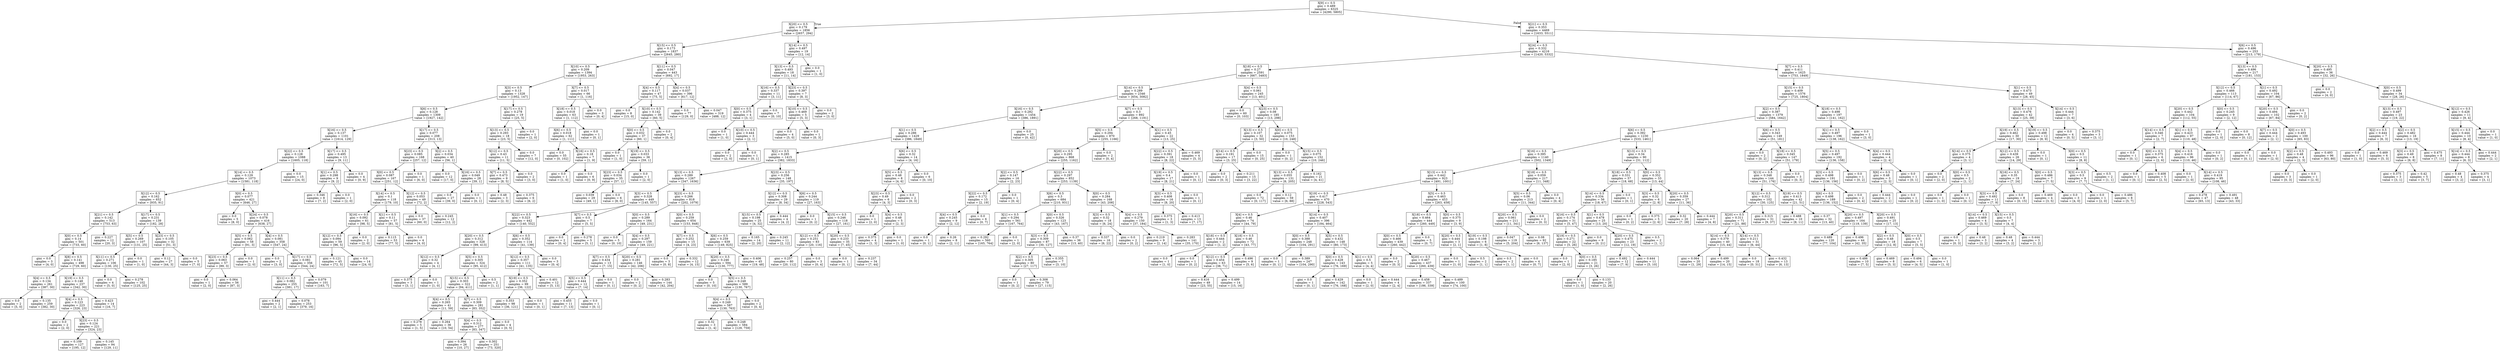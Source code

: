 digraph Tree {
node [shape=box] ;
0 [label="X[9] <= 0.5\ngini = 0.489\nsamples = 6325\nvalue = [4290, 5805]"] ;
1 [label="X[20] <= 0.5\ngini = 0.179\nsamples = 1856\nvalue = [2657, 294]"] ;
0 -> 1 [labeldistance=2.5, labelangle=45, headlabel="True"] ;
2 [label="X[15] <= 0.5\ngini = 0.173\nsamples = 1837\nvalue = [2645, 280]"] ;
1 -> 2 ;
3 [label="X[10] <= 0.5\ngini = 0.209\nsamples = 1394\nvalue = [1953, 263]"] ;
2 -> 3 ;
4 [label="X[3] <= 0.5\ngini = 0.13\nsamples = 1328\nvalue = [1952, 147]"] ;
3 -> 4 ;
5 [label="X[6] <= 0.5\ngini = 0.128\nsamples = 1309\nvalue = [1927, 142]"] ;
4 -> 5 ;
6 [label="X[16] <= 0.5\ngini = 0.137\nsamples = 1101\nvalue = [1614, 129]"] ;
5 -> 6 ;
7 [label="X[22] <= 0.5\ngini = 0.128\nsamples = 1088\nvalue = [1605, 118]"] ;
6 -> 7 ;
8 [label="X[14] <= 0.5\ngini = 0.129\nsamples = 1073\nvalue = [1581, 118]"] ;
7 -> 8 ;
9 [label="X[12] <= 0.5\ngini = 0.162\nsamples = 652\nvalue = [935, 91]"] ;
8 -> 9 ;
10 [label="X[21] <= 0.5\ngini = 0.142\nsamples = 513\nvalue = [753, 63]"] ;
9 -> 10 ;
11 [label="X[0] <= 0.5\ngini = 0.14\nsamples = 501\nvalue = [733, 60]"] ;
10 -> 11 ;
12 [label="gini = 0.0\nsamples = 3\nvalue = [4, 0]"] ;
11 -> 12 ;
13 [label="X[8] <= 0.5\ngini = 0.141\nsamples = 498\nvalue = [729, 60]"] ;
11 -> 13 ;
14 [label="X[4] <= 0.5\ngini = 0.134\nsamples = 261\nvalue = [387, 30]"] ;
13 -> 14 ;
15 [label="gini = 0.0\nsamples = 2\nvalue = [5, 0]"] ;
14 -> 15 ;
16 [label="gini = 0.135\nsamples = 259\nvalue = [382, 30]"] ;
14 -> 16 ;
17 [label="X[19] <= 0.5\ngini = 0.148\nsamples = 237\nvalue = [342, 30]"] ;
13 -> 17 ;
18 [label="X[4] <= 0.5\ngini = 0.123\nsamples = 223\nvalue = [326, 23]"] ;
17 -> 18 ;
19 [label="gini = 0.0\nsamples = 2\nvalue = [2, 0]"] ;
18 -> 19 ;
20 [label="X[23] <= 0.5\ngini = 0.124\nsamples = 221\nvalue = [324, 23]"] ;
18 -> 20 ;
21 [label="gini = 0.109\nsamples = 127\nvalue = [195, 12]"] ;
20 -> 21 ;
22 [label="gini = 0.145\nsamples = 94\nvalue = [129, 11]"] ;
20 -> 22 ;
23 [label="gini = 0.423\nsamples = 14\nvalue = [16, 7]"] ;
17 -> 23 ;
24 [label="gini = 0.227\nsamples = 12\nvalue = [20, 3]"] ;
10 -> 24 ;
25 [label="X[17] <= 0.5\ngini = 0.231\nsamples = 139\nvalue = [182, 28]"] ;
9 -> 25 ;
26 [label="X[5] <= 0.5\ngini = 0.269\nsamples = 107\nvalue = [131, 25]"] ;
25 -> 26 ;
27 [label="X[11] <= 0.5\ngini = 0.271\nsamples = 106\nvalue = [130, 25]"] ;
26 -> 27 ;
28 [label="gini = 0.0\nsamples = 4\nvalue = [5, 0]"] ;
27 -> 28 ;
29 [label="gini = 0.278\nsamples = 102\nvalue = [125, 25]"] ;
27 -> 29 ;
30 [label="gini = 0.0\nsamples = 1\nvalue = [1, 0]"] ;
26 -> 30 ;
31 [label="X[23] <= 0.5\ngini = 0.105\nsamples = 32\nvalue = [51, 3]"] ;
25 -> 31 ;
32 [label="gini = 0.12\nsamples = 27\nvalue = [44, 3]"] ;
31 -> 32 ;
33 [label="gini = 0.0\nsamples = 5\nvalue = [7, 0]"] ;
31 -> 33 ;
34 [label="X[0] <= 0.5\ngini = 0.077\nsamples = 421\nvalue = [646, 27]"] ;
8 -> 34 ;
35 [label="gini = 0.0\nsamples = 5\nvalue = [8, 0]"] ;
34 -> 35 ;
36 [label="X[24] <= 0.5\ngini = 0.078\nsamples = 416\nvalue = [638, 27]"] ;
34 -> 36 ;
37 [label="X[5] <= 0.5\ngini = 0.062\nsamples = 58\nvalue = [91, 3]"] ;
36 -> 37 ;
38 [label="X[23] <= 0.5\ngini = 0.063\nsamples = 57\nvalue = [89, 3]"] ;
37 -> 38 ;
39 [label="gini = 0.0\nsamples = 1\nvalue = [2, 0]"] ;
38 -> 39 ;
40 [label="gini = 0.064\nsamples = 56\nvalue = [87, 3]"] ;
38 -> 40 ;
41 [label="gini = 0.0\nsamples = 1\nvalue = [2, 0]"] ;
37 -> 41 ;
42 [label="X[4] <= 0.5\ngini = 0.081\nsamples = 358\nvalue = [547, 24]"] ;
36 -> 42 ;
43 [label="gini = 0.0\nsamples = 2\nvalue = [3, 0]"] ;
42 -> 43 ;
44 [label="X[17] <= 0.5\ngini = 0.081\nsamples = 356\nvalue = [544, 24]"] ;
42 -> 44 ;
45 [label="X[11] <= 0.5\ngini = 0.082\nsamples = 255\nvalue = [381, 17]"] ;
44 -> 45 ;
46 [label="gini = 0.444\nsamples = 2\nvalue = [2, 1]"] ;
45 -> 46 ;
47 [label="gini = 0.078\nsamples = 253\nvalue = [379, 16]"] ;
45 -> 47 ;
48 [label="gini = 0.079\nsamples = 101\nvalue = [163, 7]"] ;
44 -> 48 ;
49 [label="gini = 0.0\nsamples = 15\nvalue = [24, 0]"] ;
7 -> 49 ;
50 [label="X[17] <= 0.5\ngini = 0.495\nsamples = 13\nvalue = [9, 11]"] ;
6 -> 50 ;
51 [label="X[1] <= 0.5\ngini = 0.298\nsamples = 9\nvalue = [9, 2]"] ;
50 -> 51 ;
52 [label="gini = 0.346\nsamples = 8\nvalue = [7, 2]"] ;
51 -> 52 ;
53 [label="gini = 0.0\nsamples = 1\nvalue = [2, 0]"] ;
51 -> 53 ;
54 [label="gini = 0.0\nsamples = 4\nvalue = [0, 9]"] ;
50 -> 54 ;
55 [label="X[17] <= 0.5\ngini = 0.077\nsamples = 208\nvalue = [313, 13]"] ;
5 -> 55 ;
56 [label="X[23] <= 0.5\ngini = 0.085\nsamples = 168\nvalue = [257, 12]"] ;
55 -> 56 ;
57 [label="X[0] <= 0.5\ngini = 0.087\nsamples = 167\nvalue = [251, 12]"] ;
56 -> 57 ;
58 [label="X[14] <= 0.5\ngini = 0.1\nsamples = 118\nvalue = [179, 10]"] ;
57 -> 58 ;
59 [label="X[16] <= 0.5\ngini = 0.092\nsamples = 61\nvalue = [98, 5]"] ;
58 -> 59 ;
60 [label="X[12] <= 0.5\ngini = 0.094\nsamples = 59\nvalue = [96, 5]"] ;
59 -> 60 ;
61 [label="gini = 0.121\nsamples = 45\nvalue = [72, 5]"] ;
60 -> 61 ;
62 [label="gini = 0.0\nsamples = 14\nvalue = [24, 0]"] ;
60 -> 62 ;
63 [label="gini = 0.0\nsamples = 2\nvalue = [2, 0]"] ;
59 -> 63 ;
64 [label="X[1] <= 0.5\ngini = 0.11\nsamples = 57\nvalue = [81, 5]"] ;
58 -> 64 ;
65 [label="gini = 0.115\nsamples = 53\nvalue = [77, 5]"] ;
64 -> 65 ;
66 [label="gini = 0.0\nsamples = 4\nvalue = [4, 0]"] ;
64 -> 66 ;
67 [label="X[12] <= 0.5\ngini = 0.053\nsamples = 49\nvalue = [72, 2]"] ;
57 -> 67 ;
68 [label="gini = 0.0\nsamples = 37\nvalue = [60, 0]"] ;
67 -> 68 ;
69 [label="gini = 0.245\nsamples = 12\nvalue = [12, 2]"] ;
67 -> 69 ;
70 [label="gini = 0.0\nsamples = 1\nvalue = [6, 0]"] ;
56 -> 70 ;
71 [label="X[2] <= 0.5\ngini = 0.034\nsamples = 40\nvalue = [56, 1]"] ;
55 -> 71 ;
72 [label="gini = 0.0\nsamples = 12\nvalue = [17, 0]"] ;
71 -> 72 ;
73 [label="X[16] <= 0.5\ngini = 0.049\nsamples = 28\nvalue = [39, 1]"] ;
71 -> 73 ;
74 [label="gini = 0.0\nsamples = 27\nvalue = [39, 0]"] ;
73 -> 74 ;
75 [label="gini = 0.0\nsamples = 1\nvalue = [0, 1]"] ;
73 -> 75 ;
76 [label="X[17] <= 0.5\ngini = 0.278\nsamples = 19\nvalue = [25, 5]"] ;
4 -> 76 ;
77 [label="X[13] <= 0.5\ngini = 0.293\nsamples = 18\nvalue = [23, 5]"] ;
76 -> 77 ;
78 [label="X[12] <= 0.5\ngini = 0.43\nsamples = 11\nvalue = [11, 5]"] ;
77 -> 78 ;
79 [label="X[7] <= 0.5\ngini = 0.473\nsamples = 9\nvalue = [8, 5]"] ;
78 -> 79 ;
80 [label="gini = 0.48\nsamples = 3\nvalue = [2, 3]"] ;
79 -> 80 ;
81 [label="gini = 0.375\nsamples = 6\nvalue = [6, 2]"] ;
79 -> 81 ;
82 [label="gini = 0.0\nsamples = 2\nvalue = [3, 0]"] ;
78 -> 82 ;
83 [label="gini = 0.0\nsamples = 7\nvalue = [12, 0]"] ;
77 -> 83 ;
84 [label="gini = 0.0\nsamples = 1\nvalue = [2, 0]"] ;
76 -> 84 ;
85 [label="X[7] <= 0.5\ngini = 0.017\nsamples = 66\nvalue = [1, 116]"] ;
3 -> 85 ;
86 [label="X[18] <= 0.5\ngini = 0.018\nsamples = 63\nvalue = [1, 112]"] ;
85 -> 86 ;
87 [label="X[6] <= 0.5\ngini = 0.018\nsamples = 62\nvalue = [1, 111]"] ;
86 -> 87 ;
88 [label="gini = 0.0\nsamples = 55\nvalue = [0, 102]"] ;
87 -> 88 ;
89 [label="X[16] <= 0.5\ngini = 0.18\nsamples = 7\nvalue = [1, 9]"] ;
87 -> 89 ;
90 [label="gini = 0.0\nsamples = 1\nvalue = [1, 0]"] ;
89 -> 90 ;
91 [label="gini = 0.0\nsamples = 6\nvalue = [0, 9]"] ;
89 -> 91 ;
92 [label="gini = 0.0\nsamples = 1\nvalue = [0, 1]"] ;
86 -> 92 ;
93 [label="gini = 0.0\nsamples = 3\nvalue = [0, 4]"] ;
85 -> 93 ;
94 [label="X[11] <= 0.5\ngini = 0.047\nsamples = 443\nvalue = [692, 17]"] ;
2 -> 94 ;
95 [label="X[4] <= 0.5\ngini = 0.117\nsamples = 47\nvalue = [75, 5]"] ;
94 -> 95 ;
96 [label="gini = 0.0\nsamples = 8\nvalue = [15, 0]"] ;
95 -> 96 ;
97 [label="X[10] <= 0.5\ngini = 0.142\nsamples = 39\nvalue = [60, 5]"] ;
95 -> 97 ;
98 [label="X[0] <= 0.5\ngini = 0.032\nsamples = 37\nvalue = [60, 1]"] ;
97 -> 98 ;
99 [label="gini = 0.0\nsamples = 1\nvalue = [1, 0]"] ;
98 -> 99 ;
100 [label="X[19] <= 0.5\ngini = 0.033\nsamples = 36\nvalue = [59, 1]"] ;
98 -> 100 ;
101 [label="X[23] <= 0.5\ngini = 0.034\nsamples = 35\nvalue = [57, 1]"] ;
100 -> 101 ;
102 [label="gini = 0.039\nsamples = 29\nvalue = [49, 1]"] ;
101 -> 102 ;
103 [label="gini = 0.0\nsamples = 6\nvalue = [8, 0]"] ;
101 -> 103 ;
104 [label="gini = 0.0\nsamples = 1\nvalue = [2, 0]"] ;
100 -> 104 ;
105 [label="gini = 0.0\nsamples = 2\nvalue = [0, 4]"] ;
97 -> 105 ;
106 [label="X[4] <= 0.5\ngini = 0.037\nsamples = 396\nvalue = [617, 12]"] ;
94 -> 106 ;
107 [label="gini = 0.0\nsamples = 77\nvalue = [129, 0]"] ;
106 -> 107 ;
108 [label="gini = 0.047\nsamples = 319\nvalue = [488, 12]"] ;
106 -> 108 ;
109 [label="X[14] <= 0.5\ngini = 0.497\nsamples = 19\nvalue = [12, 14]"] ;
1 -> 109 ;
110 [label="X[13] <= 0.5\ngini = 0.493\nsamples = 18\nvalue = [11, 14]"] ;
109 -> 110 ;
111 [label="X[16] <= 0.5\ngini = 0.337\nsamples = 11\nvalue = [3, 11]"] ;
110 -> 111 ;
112 [label="X[0] <= 0.5\ngini = 0.375\nsamples = 4\nvalue = [3, 1]"] ;
111 -> 112 ;
113 [label="gini = 0.0\nsamples = 1\nvalue = [1, 0]"] ;
112 -> 113 ;
114 [label="X[10] <= 0.5\ngini = 0.444\nsamples = 3\nvalue = [2, 1]"] ;
112 -> 114 ;
115 [label="gini = 0.0\nsamples = 2\nvalue = [2, 0]"] ;
114 -> 115 ;
116 [label="gini = 0.0\nsamples = 1\nvalue = [0, 1]"] ;
114 -> 116 ;
117 [label="gini = 0.0\nsamples = 7\nvalue = [0, 10]"] ;
111 -> 117 ;
118 [label="X[23] <= 0.5\ngini = 0.397\nsamples = 7\nvalue = [8, 3]"] ;
110 -> 118 ;
119 [label="X[10] <= 0.5\ngini = 0.469\nsamples = 5\nvalue = [5, 3]"] ;
118 -> 119 ;
120 [label="gini = 0.0\nsamples = 4\nvalue = [5, 0]"] ;
119 -> 120 ;
121 [label="gini = 0.0\nsamples = 1\nvalue = [0, 3]"] ;
119 -> 121 ;
122 [label="gini = 0.0\nsamples = 2\nvalue = [3, 0]"] ;
118 -> 122 ;
123 [label="gini = 0.0\nsamples = 1\nvalue = [1, 0]"] ;
109 -> 123 ;
124 [label="X[21] <= 0.5\ngini = 0.353\nsamples = 4469\nvalue = [1633, 5511]"] ;
0 -> 124 [labeldistance=2.5, labelangle=-45, headlabel="False"] ;
125 [label="X[24] <= 0.5\ngini = 0.332\nsamples = 4216\nvalue = [1420, 5332]"] ;
124 -> 125 ;
126 [label="X[18] <= 0.5\ngini = 0.27\nsamples = 2591\nvalue = [667, 3483]"] ;
125 -> 126 ;
127 [label="X[14] <= 0.5\ngini = 0.289\nsamples = 2346\nvalue = [654, 3082]"] ;
126 -> 127 ;
128 [label="X[16] <= 0.5\ngini = 0.282\nsamples = 1454\nvalue = [386, 1891]"] ;
127 -> 128 ;
129 [label="X[1] <= 0.5\ngini = 0.286\nsamples = 1429\nvalue = [386, 1849]"] ;
128 -> 129 ;
130 [label="X[2] <= 0.5\ngini = 0.285\nsamples = 1415\nvalue = [382, 1833]"] ;
129 -> 130 ;
131 [label="X[13] <= 0.5\ngini = 0.289\nsamples = 1267\nvalue = [347, 1636]"] ;
130 -> 131 ;
132 [label="X[3] <= 0.5\ngini = 0.328\nsamples = 449\nvalue = [145, 557]"] ;
131 -> 132 ;
133 [label="X[22] <= 0.5\ngini = 0.323\nsamples = 442\nvalue = [140, 552]"] ;
132 -> 133 ;
134 [label="X[20] <= 0.5\ngini = 0.312\nsamples = 328\nvalue = [99, 413]"] ;
133 -> 134 ;
135 [label="X[12] <= 0.5\ngini = 0.32\nsamples = 4\nvalue = [4, 1]"] ;
134 -> 135 ;
136 [label="gini = 0.375\nsamples = 3\nvalue = [3, 1]"] ;
135 -> 136 ;
137 [label="gini = 0.0\nsamples = 1\nvalue = [1, 0]"] ;
135 -> 137 ;
138 [label="X[5] <= 0.5\ngini = 0.305\nsamples = 324\nvalue = [95, 412]"] ;
134 -> 138 ;
139 [label="X[15] <= 0.5\ngini = 0.303\nsamples = 322\nvalue = [94, 411]"] ;
138 -> 139 ;
140 [label="X[4] <= 0.5\ngini = 0.265\nsamples = 41\nvalue = [11, 59]"] ;
139 -> 140 ;
141 [label="gini = 0.278\nsamples = 5\nvalue = [1, 5]"] ;
140 -> 141 ;
142 [label="gini = 0.264\nsamples = 36\nvalue = [10, 54]"] ;
140 -> 142 ;
143 [label="X[7] <= 0.5\ngini = 0.309\nsamples = 281\nvalue = [83, 352]"] ;
139 -> 143 ;
144 [label="X[4] <= 0.5\ngini = 0.312\nsamples = 277\nvalue = [83, 347]"] ;
143 -> 144 ;
145 [label="gini = 0.394\nsamples = 26\nvalue = [10, 27]"] ;
144 -> 145 ;
146 [label="gini = 0.302\nsamples = 251\nvalue = [73, 320]"] ;
144 -> 146 ;
147 [label="gini = 0.0\nsamples = 4\nvalue = [0, 5]"] ;
143 -> 147 ;
148 [label="gini = 0.5\nsamples = 2\nvalue = [1, 1]"] ;
138 -> 148 ;
149 [label="X[6] <= 0.5\ngini = 0.352\nsamples = 114\nvalue = [41, 139]"] ;
133 -> 149 ;
150 [label="X[12] <= 0.5\ngini = 0.357\nsamples = 111\nvalue = [41, 135]"] ;
149 -> 150 ;
151 [label="X[19] <= 0.5\ngini = 0.352\nsamples = 99\nvalue = [36, 122]"] ;
150 -> 151 ;
152 [label="gini = 0.353\nsamples = 98\nvalue = [36, 121]"] ;
151 -> 152 ;
153 [label="gini = 0.0\nsamples = 1\nvalue = [0, 1]"] ;
151 -> 153 ;
154 [label="gini = 0.401\nsamples = 12\nvalue = [5, 13]"] ;
150 -> 154 ;
155 [label="gini = 0.0\nsamples = 3\nvalue = [0, 4]"] ;
149 -> 155 ;
156 [label="X[7] <= 0.5\ngini = 0.5\nsamples = 7\nvalue = [5, 5]"] ;
132 -> 156 ;
157 [label="gini = 0.0\nsamples = 2\nvalue = [0, 4]"] ;
156 -> 157 ;
158 [label="gini = 0.278\nsamples = 5\nvalue = [5, 1]"] ;
156 -> 158 ;
159 [label="X[23] <= 0.5\ngini = 0.266\nsamples = 818\nvalue = [202, 1079]"] ;
131 -> 159 ;
160 [label="X[0] <= 0.5\ngini = 0.289\nsamples = 164\nvalue = [49, 231]"] ;
159 -> 160 ;
161 [label="gini = 0.0\nsamples = 5\nvalue = [0, 10]"] ;
160 -> 161 ;
162 [label="X[4] <= 0.5\ngini = 0.297\nsamples = 159\nvalue = [49, 221]"] ;
160 -> 162 ;
163 [label="X[7] <= 0.5\ngini = 0.434\nsamples = 13\nvalue = [7, 15]"] ;
162 -> 163 ;
164 [label="X[5] <= 0.5\ngini = 0.444\nsamples = 12\nvalue = [7, 14]"] ;
163 -> 164 ;
165 [label="gini = 0.455\nsamples = 11\nvalue = [7, 13]"] ;
164 -> 165 ;
166 [label="gini = 0.0\nsamples = 1\nvalue = [0, 1]"] ;
164 -> 166 ;
167 [label="gini = 0.0\nsamples = 1\nvalue = [0, 1]"] ;
163 -> 167 ;
168 [label="X[20] <= 0.5\ngini = 0.281\nsamples = 146\nvalue = [42, 206]"] ;
162 -> 168 ;
169 [label="gini = 0.0\nsamples = 2\nvalue = [0, 2]"] ;
168 -> 169 ;
170 [label="gini = 0.283\nsamples = 144\nvalue = [42, 204]"] ;
168 -> 170 ;
171 [label="X[0] <= 0.5\ngini = 0.259\nsamples = 654\nvalue = [153, 848]"] ;
159 -> 171 ;
172 [label="X[7] <= 0.5\ngini = 0.252\nsamples = 15\nvalue = [4, 23]"] ;
171 -> 172 ;
173 [label="gini = 0.0\nsamples = 3\nvalue = [0, 8]"] ;
172 -> 173 ;
174 [label="gini = 0.332\nsamples = 12\nvalue = [4, 15]"] ;
172 -> 174 ;
175 [label="X[6] <= 0.5\ngini = 0.259\nsamples = 639\nvalue = [149, 825]"] ;
171 -> 175 ;
176 [label="X[20] <= 0.5\ngini = 0.246\nsamples = 594\nvalue = [130, 777]"] ;
175 -> 176 ;
177 [label="gini = 0.0\nsamples = 5\nvalue = [0, 10]"] ;
176 -> 177 ;
178 [label="X[5] <= 0.5\ngini = 0.248\nsamples = 589\nvalue = [130, 767]"] ;
176 -> 178 ;
179 [label="X[4] <= 0.5\ngini = 0.249\nsamples = 587\nvalue = [130, 763]"] ;
178 -> 179 ;
180 [label="gini = 0.32\nsamples = 3\nvalue = [1, 4]"] ;
179 -> 180 ;
181 [label="gini = 0.248\nsamples = 584\nvalue = [129, 759]"] ;
179 -> 181 ;
182 [label="gini = 0.0\nsamples = 2\nvalue = [0, 4]"] ;
178 -> 182 ;
183 [label="gini = 0.406\nsamples = 45\nvalue = [19, 48]"] ;
175 -> 183 ;
184 [label="X[23] <= 0.5\ngini = 0.256\nsamples = 148\nvalue = [35, 197]"] ;
130 -> 184 ;
185 [label="X[12] <= 0.5\ngini = 0.308\nsamples = 29\nvalue = [8, 34]"] ;
184 -> 185 ;
186 [label="X[15] <= 0.5\ngini = 0.198\nsamples = 25\nvalue = [4, 32]"] ;
185 -> 186 ;
187 [label="gini = 0.165\nsamples = 14\nvalue = [2, 20]"] ;
186 -> 187 ;
188 [label="gini = 0.245\nsamples = 11\nvalue = [2, 12]"] ;
186 -> 188 ;
189 [label="gini = 0.444\nsamples = 4\nvalue = [4, 2]"] ;
185 -> 189 ;
190 [label="X[6] <= 0.5\ngini = 0.244\nsamples = 119\nvalue = [27, 163]"] ;
184 -> 190 ;
191 [label="gini = 0.0\nsamples = 1\nvalue = [0, 2]"] ;
190 -> 191 ;
192 [label="X[15] <= 0.5\ngini = 0.246\nsamples = 118\nvalue = [27, 161]"] ;
190 -> 192 ;
193 [label="X[12] <= 0.5\ngini = 0.251\nsamples = 83\nvalue = [20, 116]"] ;
192 -> 193 ;
194 [label="gini = 0.257\nsamples = 80\nvalue = [20, 112]"] ;
193 -> 194 ;
195 [label="gini = 0.0\nsamples = 3\nvalue = [0, 4]"] ;
193 -> 195 ;
196 [label="X[20] <= 0.5\ngini = 0.233\nsamples = 35\nvalue = [7, 45]"] ;
192 -> 196 ;
197 [label="gini = 0.0\nsamples = 1\nvalue = [0, 1]"] ;
196 -> 197 ;
198 [label="gini = 0.237\nsamples = 34\nvalue = [7, 44]"] ;
196 -> 198 ;
199 [label="X[6] <= 0.5\ngini = 0.32\nsamples = 14\nvalue = [4, 16]"] ;
129 -> 199 ;
200 [label="X[5] <= 0.5\ngini = 0.48\nsamples = 8\nvalue = [4, 6]"] ;
199 -> 200 ;
201 [label="X[23] <= 0.5\ngini = 0.49\nsamples = 6\nvalue = [4, 3]"] ;
200 -> 201 ;
202 [label="gini = 0.0\nsamples = 1\nvalue = [2, 0]"] ;
201 -> 202 ;
203 [label="X[4] <= 0.5\ngini = 0.48\nsamples = 5\nvalue = [2, 3]"] ;
201 -> 203 ;
204 [label="gini = 0.375\nsamples = 4\nvalue = [1, 3]"] ;
203 -> 204 ;
205 [label="gini = 0.0\nsamples = 1\nvalue = [1, 0]"] ;
203 -> 205 ;
206 [label="gini = 0.0\nsamples = 2\nvalue = [0, 3]"] ;
200 -> 206 ;
207 [label="gini = 0.0\nsamples = 6\nvalue = [0, 10]"] ;
199 -> 207 ;
208 [label="gini = 0.0\nsamples = 25\nvalue = [0, 42]"] ;
128 -> 208 ;
209 [label="X[7] <= 0.5\ngini = 0.3\nsamples = 892\nvalue = [268, 1191]"] ;
127 -> 209 ;
210 [label="X[5] <= 0.5\ngini = 0.294\nsamples = 870\nvalue = [255, 1166]"] ;
209 -> 210 ;
211 [label="X[20] <= 0.5\ngini = 0.295\nsamples = 868\nvalue = [255, 1162]"] ;
210 -> 211 ;
212 [label="X[2] <= 0.5\ngini = 0.147\nsamples = 16\nvalue = [2, 23]"] ;
211 -> 212 ;
213 [label="X[22] <= 0.5\ngini = 0.172\nsamples = 15\nvalue = [2, 19]"] ;
212 -> 213 ;
214 [label="X[4] <= 0.5\ngini = 0.245\nsamples = 9\nvalue = [2, 12]"] ;
213 -> 214 ;
215 [label="gini = 0.0\nsamples = 1\nvalue = [0, 1]"] ;
214 -> 215 ;
216 [label="gini = 0.26\nsamples = 8\nvalue = [2, 11]"] ;
214 -> 216 ;
217 [label="gini = 0.0\nsamples = 6\nvalue = [0, 7]"] ;
213 -> 217 ;
218 [label="gini = 0.0\nsamples = 1\nvalue = [0, 4]"] ;
212 -> 218 ;
219 [label="X[22] <= 0.5\ngini = 0.297\nsamples = 852\nvalue = [253, 1139]"] ;
211 -> 219 ;
220 [label="X[6] <= 0.5\ngini = 0.3\nsamples = 684\nvalue = [210, 931]"] ;
219 -> 220 ;
221 [label="X[1] <= 0.5\ngini = 0.294\nsamples = 561\nvalue = [167, 764]"] ;
220 -> 221 ;
222 [label="gini = 0.292\nsamples = 560\nvalue = [165, 764]"] ;
221 -> 222 ;
223 [label="gini = 0.0\nsamples = 1\nvalue = [2, 0]"] ;
221 -> 223 ;
224 [label="X[0] <= 0.5\ngini = 0.326\nsamples = 123\nvalue = [43, 167]"] ;
220 -> 224 ;
225 [label="X[3] <= 0.5\ngini = 0.309\nsamples = 87\nvalue = [30, 127]"] ;
224 -> 225 ;
226 [label="X[2] <= 0.5\ngini = 0.305\nsamples = 80\nvalue = [27, 117]"] ;
225 -> 226 ;
227 [label="gini = 0.0\nsamples = 1\nvalue = [0, 2]"] ;
226 -> 227 ;
228 [label="gini = 0.308\nsamples = 79\nvalue = [27, 115]"] ;
226 -> 228 ;
229 [label="gini = 0.355\nsamples = 7\nvalue = [3, 10]"] ;
225 -> 229 ;
230 [label="gini = 0.37\nsamples = 36\nvalue = [13, 40]"] ;
224 -> 230 ;
231 [label="X[0] <= 0.5\ngini = 0.284\nsamples = 168\nvalue = [43, 208]"] ;
219 -> 231 ;
232 [label="X[3] <= 0.5\ngini = 0.32\nsamples = 18\nvalue = [6, 24]"] ;
231 -> 232 ;
233 [label="gini = 0.337\nsamples = 16\nvalue = [6, 22]"] ;
232 -> 233 ;
234 [label="gini = 0.0\nsamples = 2\nvalue = [0, 2]"] ;
232 -> 234 ;
235 [label="X[4] <= 0.5\ngini = 0.279\nsamples = 150\nvalue = [37, 184]"] ;
231 -> 235 ;
236 [label="gini = 0.219\nsamples = 9\nvalue = [2, 14]"] ;
235 -> 236 ;
237 [label="gini = 0.283\nsamples = 141\nvalue = [35, 170]"] ;
235 -> 237 ;
238 [label="gini = 0.0\nsamples = 2\nvalue = [0, 4]"] ;
210 -> 238 ;
239 [label="X[1] <= 0.5\ngini = 0.45\nsamples = 22\nvalue = [13, 25]"] ;
209 -> 239 ;
240 [label="X[22] <= 0.5\ngini = 0.391\nsamples = 18\nvalue = [8, 22]"] ;
239 -> 240 ;
241 [label="X[19] <= 0.5\ngini = 0.4\nsamples = 17\nvalue = [8, 21]"] ;
240 -> 241 ;
242 [label="X[3] <= 0.5\ngini = 0.408\nsamples = 16\nvalue = [8, 20]"] ;
241 -> 242 ;
243 [label="gini = 0.375\nsamples = 3\nvalue = [1, 3]"] ;
242 -> 243 ;
244 [label="gini = 0.413\nsamples = 13\nvalue = [7, 17]"] ;
242 -> 244 ;
245 [label="gini = 0.0\nsamples = 1\nvalue = [0, 1]"] ;
241 -> 245 ;
246 [label="gini = 0.0\nsamples = 1\nvalue = [0, 1]"] ;
240 -> 246 ;
247 [label="gini = 0.469\nsamples = 4\nvalue = [5, 3]"] ;
239 -> 247 ;
248 [label="X[4] <= 0.5\ngini = 0.061\nsamples = 245\nvalue = [13, 401]"] ;
126 -> 248 ;
249 [label="gini = 0.0\nsamples = 60\nvalue = [0, 103]"] ;
248 -> 249 ;
250 [label="X[23] <= 0.5\ngini = 0.08\nsamples = 185\nvalue = [13, 298]"] ;
248 -> 250 ;
251 [label="X[13] <= 0.5\ngini = 0.107\nsamples = 32\nvalue = [3, 50]"] ;
250 -> 251 ;
252 [label="X[14] <= 0.5\ngini = 0.191\nsamples = 17\nvalue = [3, 25]"] ;
251 -> 252 ;
253 [label="gini = 0.0\nsamples = 2\nvalue = [0, 3]"] ;
252 -> 253 ;
254 [label="gini = 0.211\nsamples = 15\nvalue = [3, 22]"] ;
252 -> 254 ;
255 [label="gini = 0.0\nsamples = 15\nvalue = [0, 25]"] ;
251 -> 255 ;
256 [label="X[0] <= 0.5\ngini = 0.075\nsamples = 153\nvalue = [10, 248]"] ;
250 -> 256 ;
257 [label="gini = 0.0\nsamples = 1\nvalue = [0, 2]"] ;
256 -> 257 ;
258 [label="X[15] <= 0.5\ngini = 0.075\nsamples = 152\nvalue = [10, 246]"] ;
256 -> 258 ;
259 [label="X[13] <= 0.5\ngini = 0.055\nsamples = 131\nvalue = [6, 205]"] ;
258 -> 259 ;
260 [label="gini = 0.0\nsamples = 72\nvalue = [0, 117]"] ;
259 -> 260 ;
261 [label="gini = 0.12\nsamples = 59\nvalue = [6, 88]"] ;
259 -> 261 ;
262 [label="gini = 0.162\nsamples = 21\nvalue = [4, 41]"] ;
258 -> 262 ;
263 [label="X[7] <= 0.5\ngini = 0.411\nsamples = 1625\nvalue = [753, 1849]"] ;
125 -> 263 ;
264 [label="X[15] <= 0.5\ngini = 0.409\nsamples = 1576\nvalue = [725, 1804]"] ;
263 -> 264 ;
265 [label="X[2] <= 0.5\ngini = 0.387\nsamples = 1379\nvalue = [584, 1642]"] ;
264 -> 265 ;
266 [label="X[6] <= 0.5\ngini = 0.392\nsamples = 1230\nvalue = [533, 1461]"] ;
265 -> 266 ;
267 [label="X[16] <= 0.5\ngini = 0.395\nsamples = 1140\nvalue = [502, 1349]"] ;
266 -> 267 ;
268 [label="X[13] <= 0.5\ngini = 0.442\nsamples = 923\nvalue = [491, 1001]"] ;
267 -> 268 ;
269 [label="X[19] <= 0.5\ngini = 0.417\nsamples = 470\nvalue = [228, 543]"] ;
268 -> 269 ;
270 [label="X[4] <= 0.5\ngini = 0.46\nsamples = 74\nvalue = [44, 79]"] ;
269 -> 270 ;
271 [label="X[18] <= 0.5\ngini = 0.444\nsamples = 2\nvalue = [1, 2]"] ;
270 -> 271 ;
272 [label="gini = 0.0\nsamples = 1\nvalue = [1, 0]"] ;
271 -> 272 ;
273 [label="gini = 0.0\nsamples = 1\nvalue = [0, 2]"] ;
271 -> 273 ;
274 [label="X[18] <= 0.5\ngini = 0.46\nsamples = 72\nvalue = [43, 77]"] ;
270 -> 274 ;
275 [label="X[12] <= 0.5\ngini = 0.454\nsamples = 63\nvalue = [38, 71]"] ;
274 -> 275 ;
276 [label="gini = 0.416\nsamples = 49\nvalue = [23, 55]"] ;
275 -> 276 ;
277 [label="gini = 0.499\nsamples = 14\nvalue = [15, 16]"] ;
275 -> 277 ;
278 [label="gini = 0.496\nsamples = 9\nvalue = [5, 6]"] ;
274 -> 278 ;
279 [label="X[14] <= 0.5\ngini = 0.407\nsamples = 396\nvalue = [184, 464]"] ;
269 -> 279 ;
280 [label="X[0] <= 0.5\ngini = 0.388\nsamples = 248\nvalue = [104, 291]"] ;
279 -> 280 ;
281 [label="gini = 0.0\nsamples = 1\nvalue = [0, 1]"] ;
280 -> 281 ;
282 [label="gini = 0.389\nsamples = 247\nvalue = [104, 290]"] ;
280 -> 282 ;
283 [label="X[5] <= 0.5\ngini = 0.432\nsamples = 148\nvalue = [80, 173]"] ;
279 -> 283 ;
284 [label="X[0] <= 0.5\ngini = 0.428\nsamples = 143\nvalue = [76, 169]"] ;
283 -> 284 ;
285 [label="gini = 0.0\nsamples = 1\nvalue = [0, 1]"] ;
284 -> 285 ;
286 [label="gini = 0.429\nsamples = 142\nvalue = [76, 168]"] ;
284 -> 286 ;
287 [label="X[1] <= 0.5\ngini = 0.5\nsamples = 5\nvalue = [4, 4]"] ;
283 -> 287 ;
288 [label="gini = 0.0\nsamples = 1\nvalue = [2, 0]"] ;
287 -> 288 ;
289 [label="gini = 0.444\nsamples = 4\nvalue = [2, 4]"] ;
287 -> 289 ;
290 [label="X[5] <= 0.5\ngini = 0.463\nsamples = 453\nvalue = [263, 458]"] ;
268 -> 290 ;
291 [label="X[18] <= 0.5\ngini = 0.464\nsamples = 444\nvalue = [260, 449]"] ;
290 -> 291 ;
292 [label="X[0] <= 0.5\ngini = 0.466\nsamples = 439\nvalue = [260, 442]"] ;
291 -> 292 ;
293 [label="gini = 0.0\nsamples = 2\nvalue = [0, 3]"] ;
292 -> 293 ;
294 [label="X[20] <= 0.5\ngini = 0.467\nsamples = 437\nvalue = [260, 439]"] ;
292 -> 294 ;
295 [label="gini = 0.458\nsamples = 337\nvalue = [186, 339]"] ;
294 -> 295 ;
296 [label="gini = 0.489\nsamples = 100\nvalue = [74, 100]"] ;
294 -> 296 ;
297 [label="gini = 0.0\nsamples = 5\nvalue = [0, 7]"] ;
291 -> 297 ;
298 [label="X[0] <= 0.5\ngini = 0.375\nsamples = 9\nvalue = [3, 9]"] ;
290 -> 298 ;
299 [label="X[20] <= 0.5\ngini = 0.444\nsamples = 3\nvalue = [2, 1]"] ;
298 -> 299 ;
300 [label="gini = 0.0\nsamples = 1\nvalue = [1, 0]"] ;
299 -> 300 ;
301 [label="gini = 0.5\nsamples = 2\nvalue = [1, 1]"] ;
299 -> 301 ;
302 [label="X[19] <= 0.5\ngini = 0.198\nsamples = 6\nvalue = [1, 8]"] ;
298 -> 302 ;
303 [label="gini = 0.5\nsamples = 2\nvalue = [1, 1]"] ;
302 -> 303 ;
304 [label="gini = 0.0\nsamples = 4\nvalue = [0, 7]"] ;
302 -> 304 ;
305 [label="X[18] <= 0.5\ngini = 0.059\nsamples = 217\nvalue = [11, 348]"] ;
267 -> 305 ;
306 [label="X[5] <= 0.5\ngini = 0.06\nsamples = 213\nvalue = [11, 344]"] ;
305 -> 306 ;
307 [label="X[20] <= 0.5\ngini = 0.061\nsamples = 211\nvalue = [11, 341]"] ;
306 -> 307 ;
308 [label="gini = 0.047\nsamples = 119\nvalue = [5, 204]"] ;
307 -> 308 ;
309 [label="gini = 0.08\nsamples = 92\nvalue = [6, 137]"] ;
307 -> 309 ;
310 [label="gini = 0.0\nsamples = 2\nvalue = [0, 3]"] ;
306 -> 310 ;
311 [label="gini = 0.0\nsamples = 4\nvalue = [0, 4]"] ;
305 -> 311 ;
312 [label="X[13] <= 0.5\ngini = 0.34\nsamples = 90\nvalue = [31, 112]"] ;
266 -> 312 ;
313 [label="X[18] <= 0.5\ngini = 0.331\nsamples = 57\nvalue = [18, 68]"] ;
312 -> 313 ;
314 [label="X[14] <= 0.5\ngini = 0.334\nsamples = 56\nvalue = [18, 67]"] ;
313 -> 314 ;
315 [label="X[16] <= 0.5\ngini = 0.174\nsamples = 31\nvalue = [5, 47]"] ;
314 -> 315 ;
316 [label="X[19] <= 0.5\ngini = 0.271\nsamples = 22\nvalue = [5, 26]"] ;
315 -> 316 ;
317 [label="gini = 0.0\nsamples = 1\nvalue = [2, 0]"] ;
316 -> 317 ;
318 [label="X[0] <= 0.5\ngini = 0.185\nsamples = 21\nvalue = [3, 26]"] ;
316 -> 318 ;
319 [label="gini = 0.0\nsamples = 1\nvalue = [1, 0]"] ;
318 -> 319 ;
320 [label="gini = 0.133\nsamples = 20\nvalue = [2, 26]"] ;
318 -> 320 ;
321 [label="gini = 0.0\nsamples = 9\nvalue = [0, 21]"] ;
315 -> 321 ;
322 [label="X[1] <= 0.5\ngini = 0.478\nsamples = 25\nvalue = [13, 20]"] ;
314 -> 322 ;
323 [label="X[20] <= 0.5\ngini = 0.475\nsamples = 23\nvalue = [12, 19]"] ;
322 -> 323 ;
324 [label="gini = 0.492\nsamples = 12\nvalue = [7, 9]"] ;
323 -> 324 ;
325 [label="gini = 0.444\nsamples = 11\nvalue = [5, 10]"] ;
323 -> 325 ;
326 [label="gini = 0.5\nsamples = 2\nvalue = [1, 1]"] ;
322 -> 326 ;
327 [label="gini = 0.0\nsamples = 1\nvalue = [0, 1]"] ;
313 -> 327 ;
328 [label="X[0] <= 0.5\ngini = 0.352\nsamples = 33\nvalue = [13, 44]"] ;
312 -> 328 ;
329 [label="X[3] <= 0.5\ngini = 0.32\nsamples = 6\nvalue = [2, 8]"] ;
328 -> 329 ;
330 [label="gini = 0.0\nsamples = 1\nvalue = [0, 2]"] ;
329 -> 330 ;
331 [label="gini = 0.375\nsamples = 5\nvalue = [2, 6]"] ;
329 -> 331 ;
332 [label="X[20] <= 0.5\ngini = 0.359\nsamples = 27\nvalue = [11, 36]"] ;
328 -> 332 ;
333 [label="gini = 0.32\nsamples = 20\nvalue = [7, 28]"] ;
332 -> 333 ;
334 [label="gini = 0.444\nsamples = 7\nvalue = [4, 8]"] ;
332 -> 334 ;
335 [label="X[6] <= 0.5\ngini = 0.343\nsamples = 149\nvalue = [51, 181]"] ;
265 -> 335 ;
336 [label="gini = 0.0\nsamples = 2\nvalue = [0, 2]"] ;
335 -> 336 ;
337 [label="X[18] <= 0.5\ngini = 0.345\nsamples = 147\nvalue = [51, 179]"] ;
335 -> 337 ;
338 [label="X[13] <= 0.5\ngini = 0.348\nsamples = 144\nvalue = [51, 176]"] ;
337 -> 338 ;
339 [label="X[12] <= 0.5\ngini = 0.312\nsamples = 102\nvalue = [30, 125]"] ;
338 -> 339 ;
340 [label="X[20] <= 0.5\ngini = 0.311\nsamples = 71\nvalue = [21, 88]"] ;
339 -> 340 ;
341 [label="X[14] <= 0.5\ngini = 0.379\nsamples = 40\nvalue = [15, 44]"] ;
340 -> 341 ;
342 [label="gini = 0.064\nsamples = 20\nvalue = [1, 29]"] ;
341 -> 342 ;
343 [label="gini = 0.499\nsamples = 20\nvalue = [14, 15]"] ;
341 -> 343 ;
344 [label="X[14] <= 0.5\ngini = 0.211\nsamples = 31\nvalue = [6, 44]"] ;
340 -> 344 ;
345 [label="gini = 0.0\nsamples = 18\nvalue = [0, 31]"] ;
344 -> 345 ;
346 [label="gini = 0.432\nsamples = 13\nvalue = [6, 13]"] ;
344 -> 346 ;
347 [label="gini = 0.315\nsamples = 31\nvalue = [9, 37]"] ;
339 -> 347 ;
348 [label="X[19] <= 0.5\ngini = 0.413\nsamples = 42\nvalue = [21, 51]"] ;
338 -> 348 ;
349 [label="gini = 0.488\nsamples = 10\nvalue = [8, 11]"] ;
348 -> 349 ;
350 [label="gini = 0.37\nsamples = 32\nvalue = [13, 40]"] ;
348 -> 350 ;
351 [label="gini = 0.0\nsamples = 3\nvalue = [0, 3]"] ;
337 -> 351 ;
352 [label="X[18] <= 0.5\ngini = 0.498\nsamples = 197\nvalue = [141, 162]"] ;
264 -> 352 ;
353 [label="X[1] <= 0.5\ngini = 0.497\nsamples = 196\nvalue = [138, 162]"] ;
352 -> 353 ;
354 [label="X[5] <= 0.5\ngini = 0.497\nsamples = 192\nvalue = [136, 158]"] ;
353 -> 354 ;
355 [label="X[3] <= 0.5\ngini = 0.498\nsamples = 191\nvalue = [136, 156]"] ;
354 -> 355 ;
356 [label="X[6] <= 0.5\ngini = 0.498\nsamples = 189\nvalue = [136, 152]"] ;
355 -> 356 ;
357 [label="X[20] <= 0.5\ngini = 0.497\nsamples = 164\nvalue = [119, 139]"] ;
356 -> 357 ;
358 [label="gini = 0.489\nsamples = 120\nvalue = [77, 104]"] ;
357 -> 358 ;
359 [label="gini = 0.496\nsamples = 44\nvalue = [42, 35]"] ;
357 -> 359 ;
360 [label="X[20] <= 0.5\ngini = 0.491\nsamples = 25\nvalue = [17, 13]"] ;
356 -> 360 ;
361 [label="X[2] <= 0.5\ngini = 0.48\nsamples = 18\nvalue = [12, 8]"] ;
360 -> 361 ;
362 [label="gini = 0.486\nsamples = 10\nvalue = [7, 5]"] ;
361 -> 362 ;
363 [label="gini = 0.469\nsamples = 8\nvalue = [5, 3]"] ;
361 -> 363 ;
364 [label="X[0] <= 0.5\ngini = 0.5\nsamples = 7\nvalue = [5, 5]"] ;
360 -> 364 ;
365 [label="gini = 0.494\nsamples = 6\nvalue = [4, 5]"] ;
364 -> 365 ;
366 [label="gini = 0.0\nsamples = 1\nvalue = [1, 0]"] ;
364 -> 366 ;
367 [label="gini = 0.0\nsamples = 2\nvalue = [0, 4]"] ;
355 -> 367 ;
368 [label="gini = 0.0\nsamples = 1\nvalue = [0, 2]"] ;
354 -> 368 ;
369 [label="X[4] <= 0.5\ngini = 0.444\nsamples = 4\nvalue = [2, 4]"] ;
353 -> 369 ;
370 [label="X[6] <= 0.5\ngini = 0.48\nsamples = 3\nvalue = [2, 3]"] ;
369 -> 370 ;
371 [label="gini = 0.444\nsamples = 2\nvalue = [2, 1]"] ;
370 -> 371 ;
372 [label="gini = 0.0\nsamples = 1\nvalue = [0, 2]"] ;
370 -> 372 ;
373 [label="gini = 0.0\nsamples = 1\nvalue = [0, 1]"] ;
369 -> 373 ;
374 [label="gini = 0.0\nsamples = 1\nvalue = [3, 0]"] ;
352 -> 374 ;
375 [label="X[1] <= 0.5\ngini = 0.473\nsamples = 49\nvalue = [28, 45]"] ;
263 -> 375 ;
376 [label="X[13] <= 0.5\ngini = 0.476\nsamples = 42\nvalue = [25, 39]"] ;
375 -> 376 ;
377 [label="X[19] <= 0.5\ngini = 0.462\nsamples = 30\nvalue = [17, 30]"] ;
376 -> 377 ;
378 [label="X[14] <= 0.5\ngini = 0.375\nsamples = 4\nvalue = [3, 1]"] ;
377 -> 378 ;
379 [label="gini = 0.0\nsamples = 2\nvalue = [2, 0]"] ;
378 -> 379 ;
380 [label="X[0] <= 0.5\ngini = 0.5\nsamples = 2\nvalue = [1, 1]"] ;
378 -> 380 ;
381 [label="gini = 0.0\nsamples = 1\nvalue = [1, 0]"] ;
380 -> 381 ;
382 [label="gini = 0.0\nsamples = 1\nvalue = [0, 1]"] ;
380 -> 382 ;
383 [label="X[12] <= 0.5\ngini = 0.439\nsamples = 26\nvalue = [14, 29]"] ;
377 -> 383 ;
384 [label="X[16] <= 0.5\ngini = 0.35\nsamples = 19\nvalue = [7, 24]"] ;
383 -> 384 ;
385 [label="X[3] <= 0.5\ngini = 0.492\nsamples = 11\nvalue = [7, 9]"] ;
384 -> 385 ;
386 [label="X[14] <= 0.5\ngini = 0.469\nsamples = 4\nvalue = [3, 5]"] ;
385 -> 386 ;
387 [label="gini = 0.0\nsamples = 1\nvalue = [0, 3]"] ;
386 -> 387 ;
388 [label="gini = 0.48\nsamples = 3\nvalue = [3, 2]"] ;
386 -> 388 ;
389 [label="X[15] <= 0.5\ngini = 0.5\nsamples = 7\nvalue = [4, 4]"] ;
385 -> 389 ;
390 [label="gini = 0.48\nsamples = 4\nvalue = [3, 2]"] ;
389 -> 390 ;
391 [label="gini = 0.444\nsamples = 3\nvalue = [1, 2]"] ;
389 -> 391 ;
392 [label="gini = 0.0\nsamples = 8\nvalue = [0, 15]"] ;
384 -> 392 ;
393 [label="X[0] <= 0.5\ngini = 0.486\nsamples = 7\nvalue = [7, 5]"] ;
383 -> 393 ;
394 [label="gini = 0.469\nsamples = 4\nvalue = [3, 5]"] ;
393 -> 394 ;
395 [label="gini = 0.0\nsamples = 3\nvalue = [4, 0]"] ;
393 -> 395 ;
396 [label="X[19] <= 0.5\ngini = 0.498\nsamples = 12\nvalue = [8, 9]"] ;
376 -> 396 ;
397 [label="gini = 0.0\nsamples = 1\nvalue = [0, 1]"] ;
396 -> 397 ;
398 [label="X[0] <= 0.5\ngini = 0.5\nsamples = 11\nvalue = [8, 8]"] ;
396 -> 398 ;
399 [label="X[3] <= 0.5\ngini = 0.5\nsamples = 9\nvalue = [7, 7]"] ;
398 -> 399 ;
400 [label="gini = 0.0\nsamples = 1\nvalue = [2, 0]"] ;
399 -> 400 ;
401 [label="gini = 0.486\nsamples = 8\nvalue = [5, 7]"] ;
399 -> 401 ;
402 [label="gini = 0.5\nsamples = 2\nvalue = [1, 1]"] ;
398 -> 402 ;
403 [label="X[14] <= 0.5\ngini = 0.444\nsamples = 7\nvalue = [3, 6]"] ;
375 -> 403 ;
404 [label="gini = 0.0\nsamples = 4\nvalue = [0, 5]"] ;
403 -> 404 ;
405 [label="gini = 0.375\nsamples = 3\nvalue = [3, 1]"] ;
403 -> 405 ;
406 [label="X[6] <= 0.5\ngini = 0.496\nsamples = 253\nvalue = [213, 179]"] ;
124 -> 406 ;
407 [label="X[13] <= 0.5\ngini = 0.496\nsamples = 217\nvalue = [181, 153]"] ;
406 -> 407 ;
408 [label="X[12] <= 0.5\ngini = 0.466\nsamples = 113\nvalue = [114, 67]"] ;
407 -> 408 ;
409 [label="X[20] <= 0.5\ngini = 0.442\nsamples = 104\nvalue = [112, 55]"] ;
408 -> 409 ;
410 [label="X[14] <= 0.5\ngini = 0.346\nsamples = 7\nvalue = [2, 7]"] ;
409 -> 410 ;
411 [label="gini = 0.0\nsamples = 1\nvalue = [0, 1]"] ;
410 -> 411 ;
412 [label="X[0] <= 0.5\ngini = 0.375\nsamples = 6\nvalue = [2, 6]"] ;
410 -> 412 ;
413 [label="gini = 0.0\nsamples = 1\nvalue = [0, 1]"] ;
412 -> 413 ;
414 [label="gini = 0.408\nsamples = 5\nvalue = [2, 5]"] ;
412 -> 414 ;
415 [label="X[1] <= 0.5\ngini = 0.423\nsamples = 97\nvalue = [110, 48]"] ;
409 -> 415 ;
416 [label="X[4] <= 0.5\ngini = 0.416\nsamples = 96\nvalue = [110, 46]"] ;
415 -> 416 ;
417 [label="gini = 0.0\nsamples = 1\nvalue = [2, 0]"] ;
416 -> 417 ;
418 [label="X[14] <= 0.5\ngini = 0.419\nsamples = 95\nvalue = [108, 46]"] ;
416 -> 418 ;
419 [label="gini = 0.278\nsamples = 47\nvalue = [65, 13]"] ;
418 -> 419 ;
420 [label="gini = 0.491\nsamples = 48\nvalue = [43, 33]"] ;
418 -> 420 ;
421 [label="gini = 0.0\nsamples = 1\nvalue = [0, 2]"] ;
415 -> 421 ;
422 [label="X[0] <= 0.5\ngini = 0.245\nsamples = 9\nvalue = [2, 12]"] ;
408 -> 422 ;
423 [label="gini = 0.0\nsamples = 1\nvalue = [2, 0]"] ;
422 -> 423 ;
424 [label="gini = 0.0\nsamples = 8\nvalue = [0, 12]"] ;
422 -> 424 ;
425 [label="X[1] <= 0.5\ngini = 0.492\nsamples = 104\nvalue = [67, 86]"] ;
407 -> 425 ;
426 [label="X[20] <= 0.5\ngini = 0.494\nsamples = 102\nvalue = [67, 84]"] ;
425 -> 426 ;
427 [label="X[7] <= 0.5\ngini = 0.444\nsamples = 2\nvalue = [2, 1]"] ;
426 -> 427 ;
428 [label="gini = 0.0\nsamples = 1\nvalue = [0, 1]"] ;
427 -> 428 ;
429 [label="gini = 0.0\nsamples = 1\nvalue = [2, 0]"] ;
427 -> 429 ;
430 [label="X[0] <= 0.5\ngini = 0.493\nsamples = 100\nvalue = [65, 83]"] ;
426 -> 430 ;
431 [label="X[2] <= 0.5\ngini = 0.48\nsamples = 4\nvalue = [2, 3]"] ;
430 -> 431 ;
432 [label="gini = 0.0\nsamples = 3\nvalue = [0, 3]"] ;
431 -> 432 ;
433 [label="gini = 0.0\nsamples = 1\nvalue = [2, 0]"] ;
431 -> 433 ;
434 [label="gini = 0.493\nsamples = 96\nvalue = [63, 80]"] ;
430 -> 434 ;
435 [label="gini = 0.0\nsamples = 2\nvalue = [0, 2]"] ;
425 -> 435 ;
436 [label="X[20] <= 0.5\ngini = 0.495\nsamples = 36\nvalue = [32, 26]"] ;
406 -> 436 ;
437 [label="gini = 0.0\nsamples = 2\nvalue = [4, 0]"] ;
436 -> 437 ;
438 [label="X[0] <= 0.5\ngini = 0.499\nsamples = 34\nvalue = [28, 26]"] ;
436 -> 438 ;
439 [label="X[13] <= 0.5\ngini = 0.497\nsamples = 23\nvalue = [19, 22]"] ;
438 -> 439 ;
440 [label="X[2] <= 0.5\ngini = 0.444\nsamples = 7\nvalue = [6, 3]"] ;
439 -> 440 ;
441 [label="gini = 0.0\nsamples = 1\nvalue = [1, 0]"] ;
440 -> 441 ;
442 [label="gini = 0.469\nsamples = 6\nvalue = [5, 3]"] ;
440 -> 442 ;
443 [label="X[2] <= 0.5\ngini = 0.482\nsamples = 16\nvalue = [13, 19]"] ;
439 -> 443 ;
444 [label="X[3] <= 0.5\ngini = 0.49\nsamples = 8\nvalue = [6, 8]"] ;
443 -> 444 ;
445 [label="gini = 0.375\nsamples = 3\nvalue = [3, 1]"] ;
444 -> 445 ;
446 [label="gini = 0.42\nsamples = 5\nvalue = [3, 7]"] ;
444 -> 446 ;
447 [label="gini = 0.475\nsamples = 8\nvalue = [7, 11]"] ;
443 -> 447 ;
448 [label="X[12] <= 0.5\ngini = 0.426\nsamples = 11\nvalue = [9, 4]"] ;
438 -> 448 ;
449 [label="X[15] <= 0.5\ngini = 0.444\nsamples = 10\nvalue = [8, 4]"] ;
448 -> 449 ;
450 [label="X[14] <= 0.5\ngini = 0.444\nsamples = 8\nvalue = [6, 3]"] ;
449 -> 450 ;
451 [label="gini = 0.48\nsamples = 4\nvalue = [3, 2]"] ;
450 -> 451 ;
452 [label="gini = 0.375\nsamples = 4\nvalue = [3, 1]"] ;
450 -> 452 ;
453 [label="gini = 0.444\nsamples = 2\nvalue = [2, 1]"] ;
449 -> 453 ;
454 [label="gini = 0.0\nsamples = 1\nvalue = [1, 0]"] ;
448 -> 454 ;
}